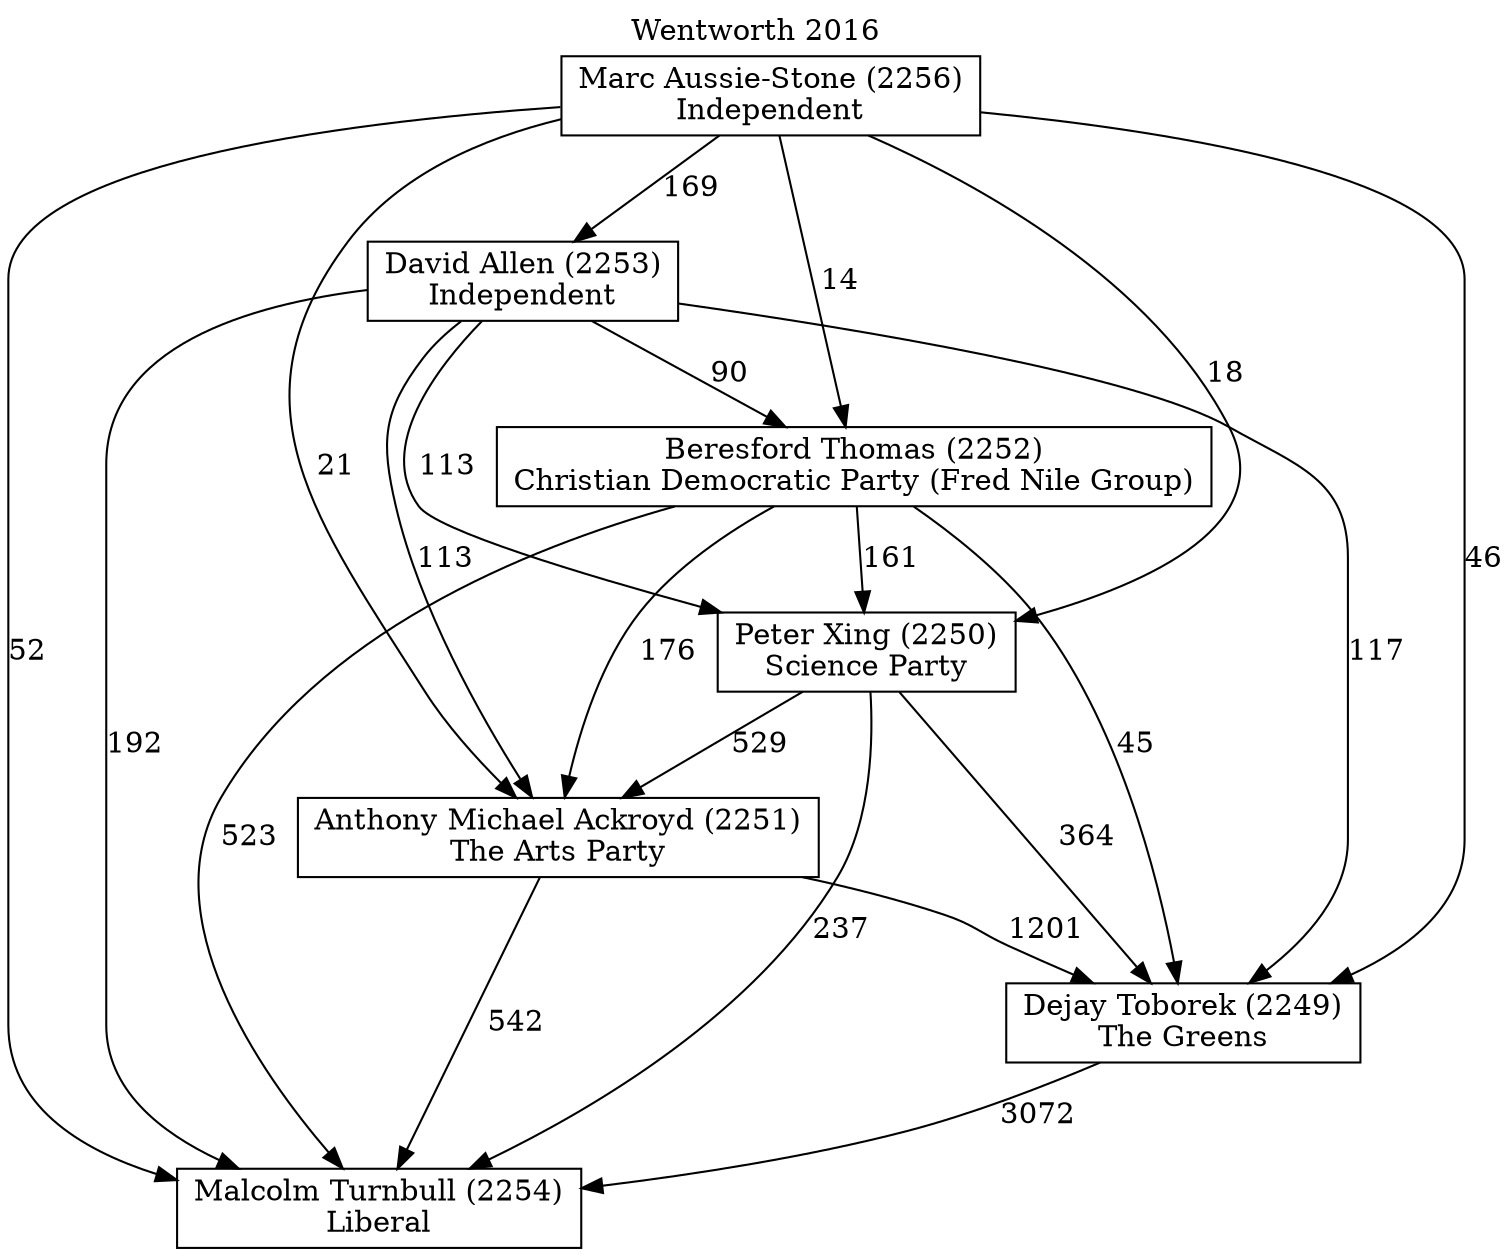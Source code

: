 // House preference flow
digraph "Malcolm Turnbull (2254)_Wentworth_2016" {
	graph [label="Wentworth 2016" labelloc=t mclimit=10]
	node [shape=box]
	"Beresford Thomas (2252)" [label="Beresford Thomas (2252)
Christian Democratic Party (Fred Nile Group)"]
	"Marc Aussie-Stone (2256)" [label="Marc Aussie-Stone (2256)
Independent"]
	"Peter Xing (2250)" [label="Peter Xing (2250)
Science Party"]
	"Dejay Toborek (2249)" [label="Dejay Toborek (2249)
The Greens"]
	"Anthony Michael Ackroyd (2251)" [label="Anthony Michael Ackroyd (2251)
The Arts Party"]
	"Malcolm Turnbull (2254)" [label="Malcolm Turnbull (2254)
Liberal"]
	"David Allen (2253)" [label="David Allen (2253)
Independent"]
	"Peter Xing (2250)" -> "Malcolm Turnbull (2254)" [label=237]
	"Beresford Thomas (2252)" -> "Peter Xing (2250)" [label=161]
	"Dejay Toborek (2249)" -> "Malcolm Turnbull (2254)" [label=3072]
	"Beresford Thomas (2252)" -> "Malcolm Turnbull (2254)" [label=523]
	"David Allen (2253)" -> "Beresford Thomas (2252)" [label=90]
	"Beresford Thomas (2252)" -> "Dejay Toborek (2249)" [label=45]
	"Marc Aussie-Stone (2256)" -> "Dejay Toborek (2249)" [label=46]
	"Anthony Michael Ackroyd (2251)" -> "Dejay Toborek (2249)" [label=1201]
	"Beresford Thomas (2252)" -> "Anthony Michael Ackroyd (2251)" [label=176]
	"Marc Aussie-Stone (2256)" -> "Beresford Thomas (2252)" [label=14]
	"Peter Xing (2250)" -> "Dejay Toborek (2249)" [label=364]
	"David Allen (2253)" -> "Malcolm Turnbull (2254)" [label=192]
	"Anthony Michael Ackroyd (2251)" -> "Malcolm Turnbull (2254)" [label=542]
	"Marc Aussie-Stone (2256)" -> "David Allen (2253)" [label=169]
	"David Allen (2253)" -> "Dejay Toborek (2249)" [label=117]
	"David Allen (2253)" -> "Peter Xing (2250)" [label=113]
	"Marc Aussie-Stone (2256)" -> "Malcolm Turnbull (2254)" [label=52]
	"David Allen (2253)" -> "Anthony Michael Ackroyd (2251)" [label=113]
	"Marc Aussie-Stone (2256)" -> "Peter Xing (2250)" [label=18]
	"Peter Xing (2250)" -> "Anthony Michael Ackroyd (2251)" [label=529]
	"Marc Aussie-Stone (2256)" -> "Anthony Michael Ackroyd (2251)" [label=21]
}
